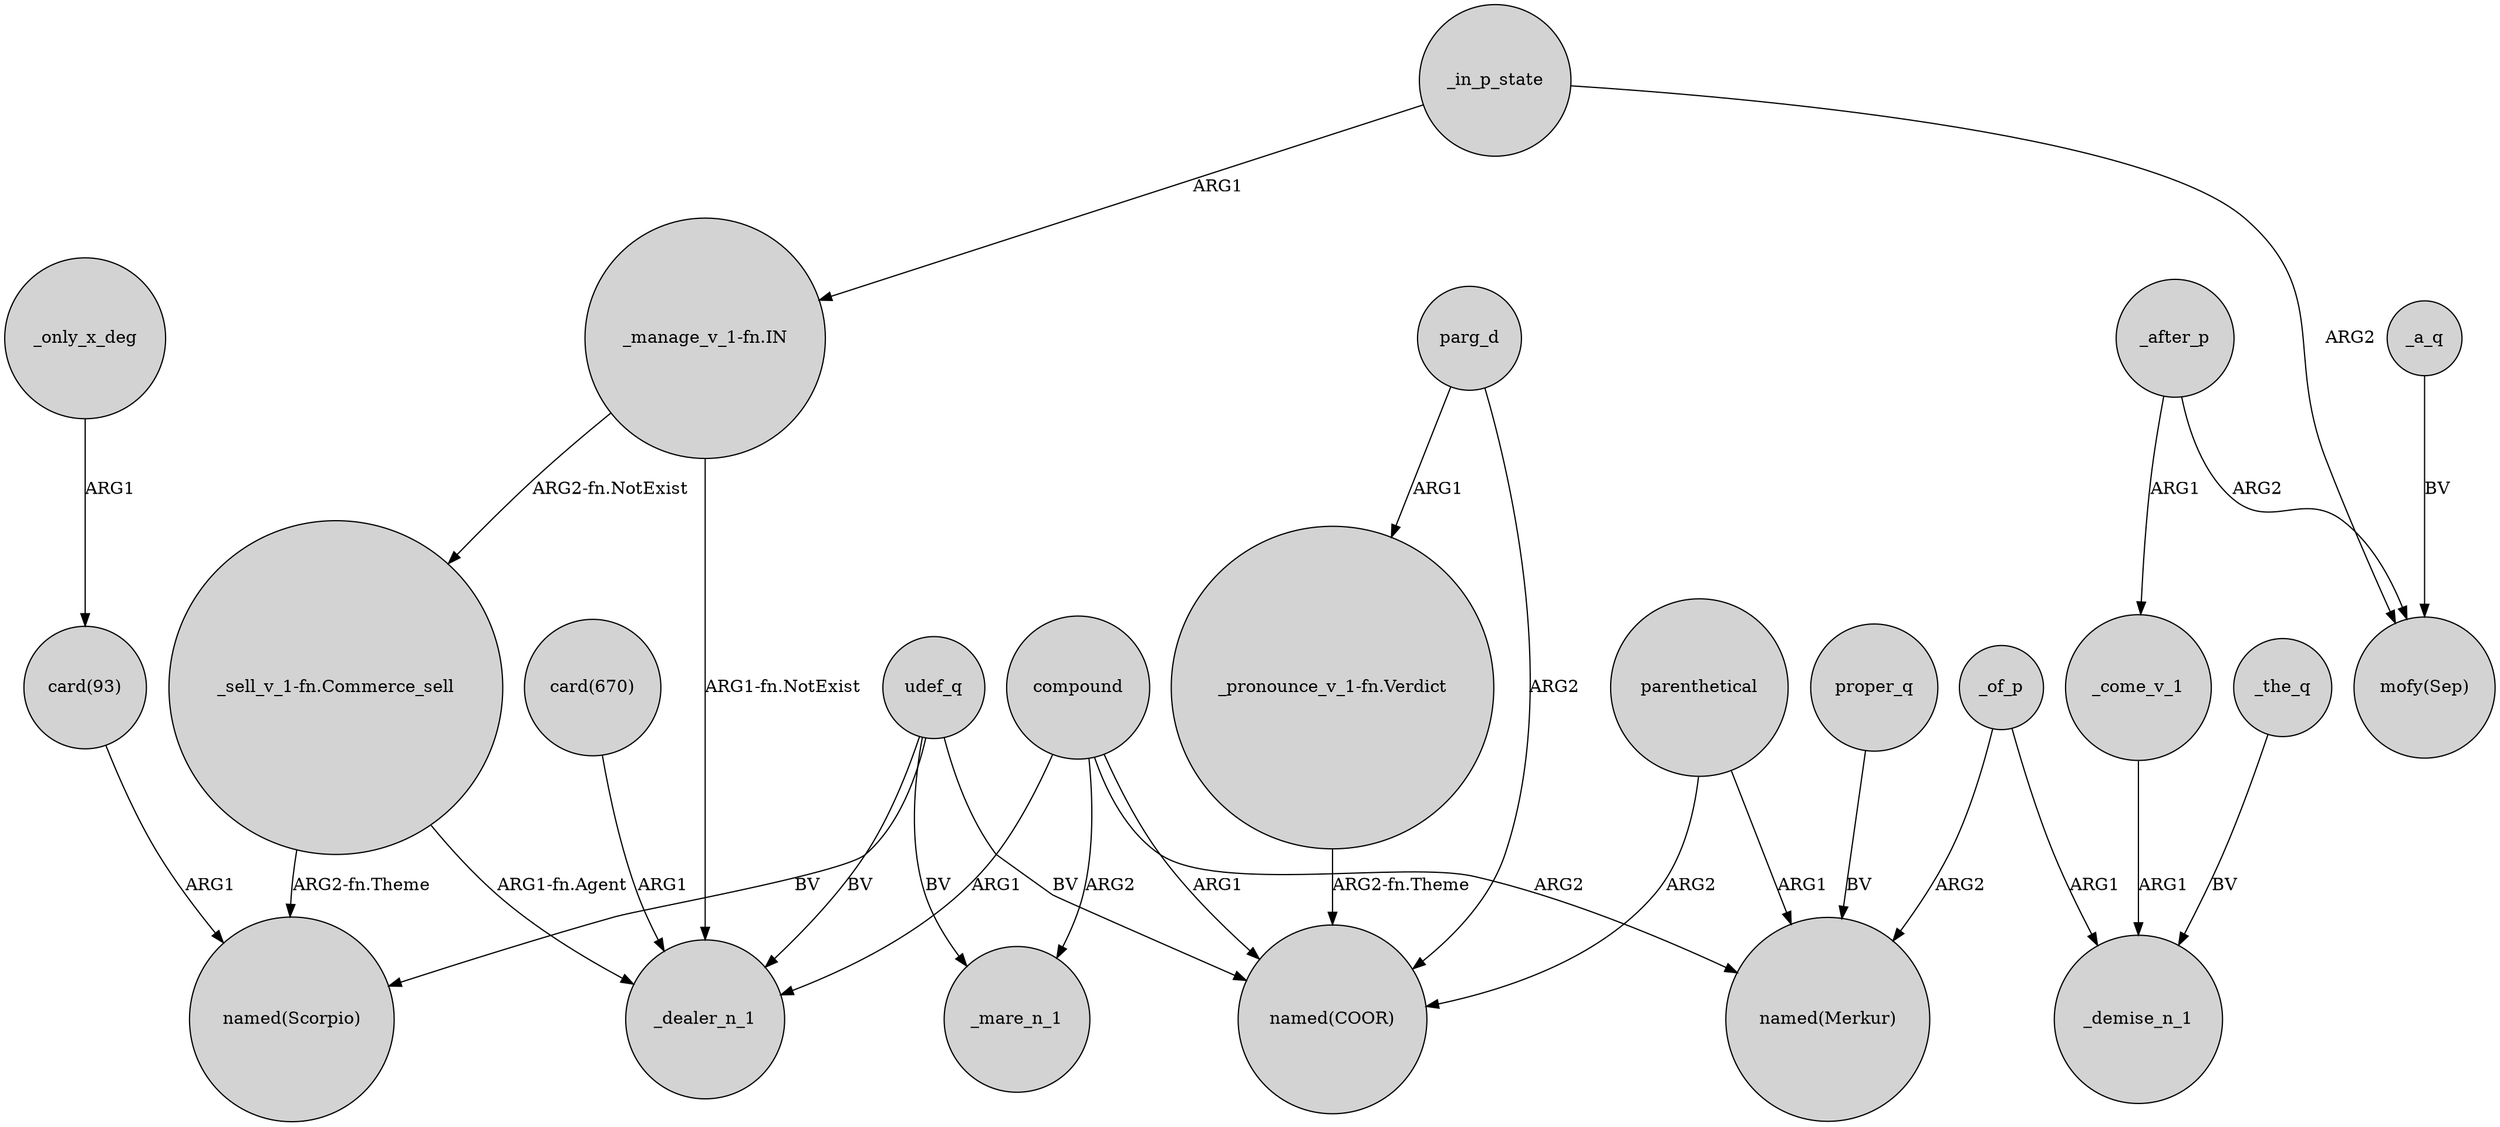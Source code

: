 digraph {
	node [shape=circle style=filled]
	_only_x_deg -> "card(93)" [label=ARG1]
	"_sell_v_1-fn.Commerce_sell" -> _dealer_n_1 [label="ARG1-fn.Agent"]
	parg_d -> "named(COOR)" [label=ARG2]
	compound -> _mare_n_1 [label=ARG2]
	"card(670)" -> _dealer_n_1 [label=ARG1]
	proper_q -> "named(Merkur)" [label=BV]
	compound -> "named(Merkur)" [label=ARG2]
	udef_q -> _mare_n_1 [label=BV]
	compound -> "named(COOR)" [label=ARG1]
	_after_p -> _come_v_1 [label=ARG1]
	_come_v_1 -> _demise_n_1 [label=ARG1]
	compound -> _dealer_n_1 [label=ARG1]
	_in_p_state -> "mofy(Sep)" [label=ARG2]
	udef_q -> "named(Scorpio)" [label=BV]
	parenthetical -> "named(COOR)" [label=ARG2]
	_of_p -> "named(Merkur)" [label=ARG2]
	udef_q -> "named(COOR)" [label=BV]
	"_pronounce_v_1-fn.Verdict" -> "named(COOR)" [label="ARG2-fn.Theme"]
	_of_p -> _demise_n_1 [label=ARG1]
	parg_d -> "_pronounce_v_1-fn.Verdict" [label=ARG1]
	"_manage_v_1-fn.IN" -> _dealer_n_1 [label="ARG1-fn.NotExist"]
	_the_q -> _demise_n_1 [label=BV]
	"_manage_v_1-fn.IN" -> "_sell_v_1-fn.Commerce_sell" [label="ARG2-fn.NotExist"]
	_in_p_state -> "_manage_v_1-fn.IN" [label=ARG1]
	udef_q -> _dealer_n_1 [label=BV]
	_after_p -> "mofy(Sep)" [label=ARG2]
	"card(93)" -> "named(Scorpio)" [label=ARG1]
	_a_q -> "mofy(Sep)" [label=BV]
	"_sell_v_1-fn.Commerce_sell" -> "named(Scorpio)" [label="ARG2-fn.Theme"]
	parenthetical -> "named(Merkur)" [label=ARG1]
}
